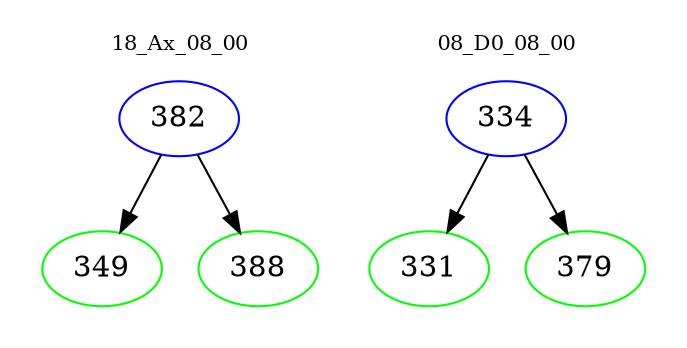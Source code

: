digraph{
subgraph cluster_0 {
color = white
label = "18_Ax_08_00";
fontsize=10;
T0_382 [label="382", color="blue"]
T0_382 -> T0_349 [color="black"]
T0_349 [label="349", color="green"]
T0_382 -> T0_388 [color="black"]
T0_388 [label="388", color="green"]
}
subgraph cluster_1 {
color = white
label = "08_D0_08_00";
fontsize=10;
T1_334 [label="334", color="blue"]
T1_334 -> T1_331 [color="black"]
T1_331 [label="331", color="green"]
T1_334 -> T1_379 [color="black"]
T1_379 [label="379", color="green"]
}
}
